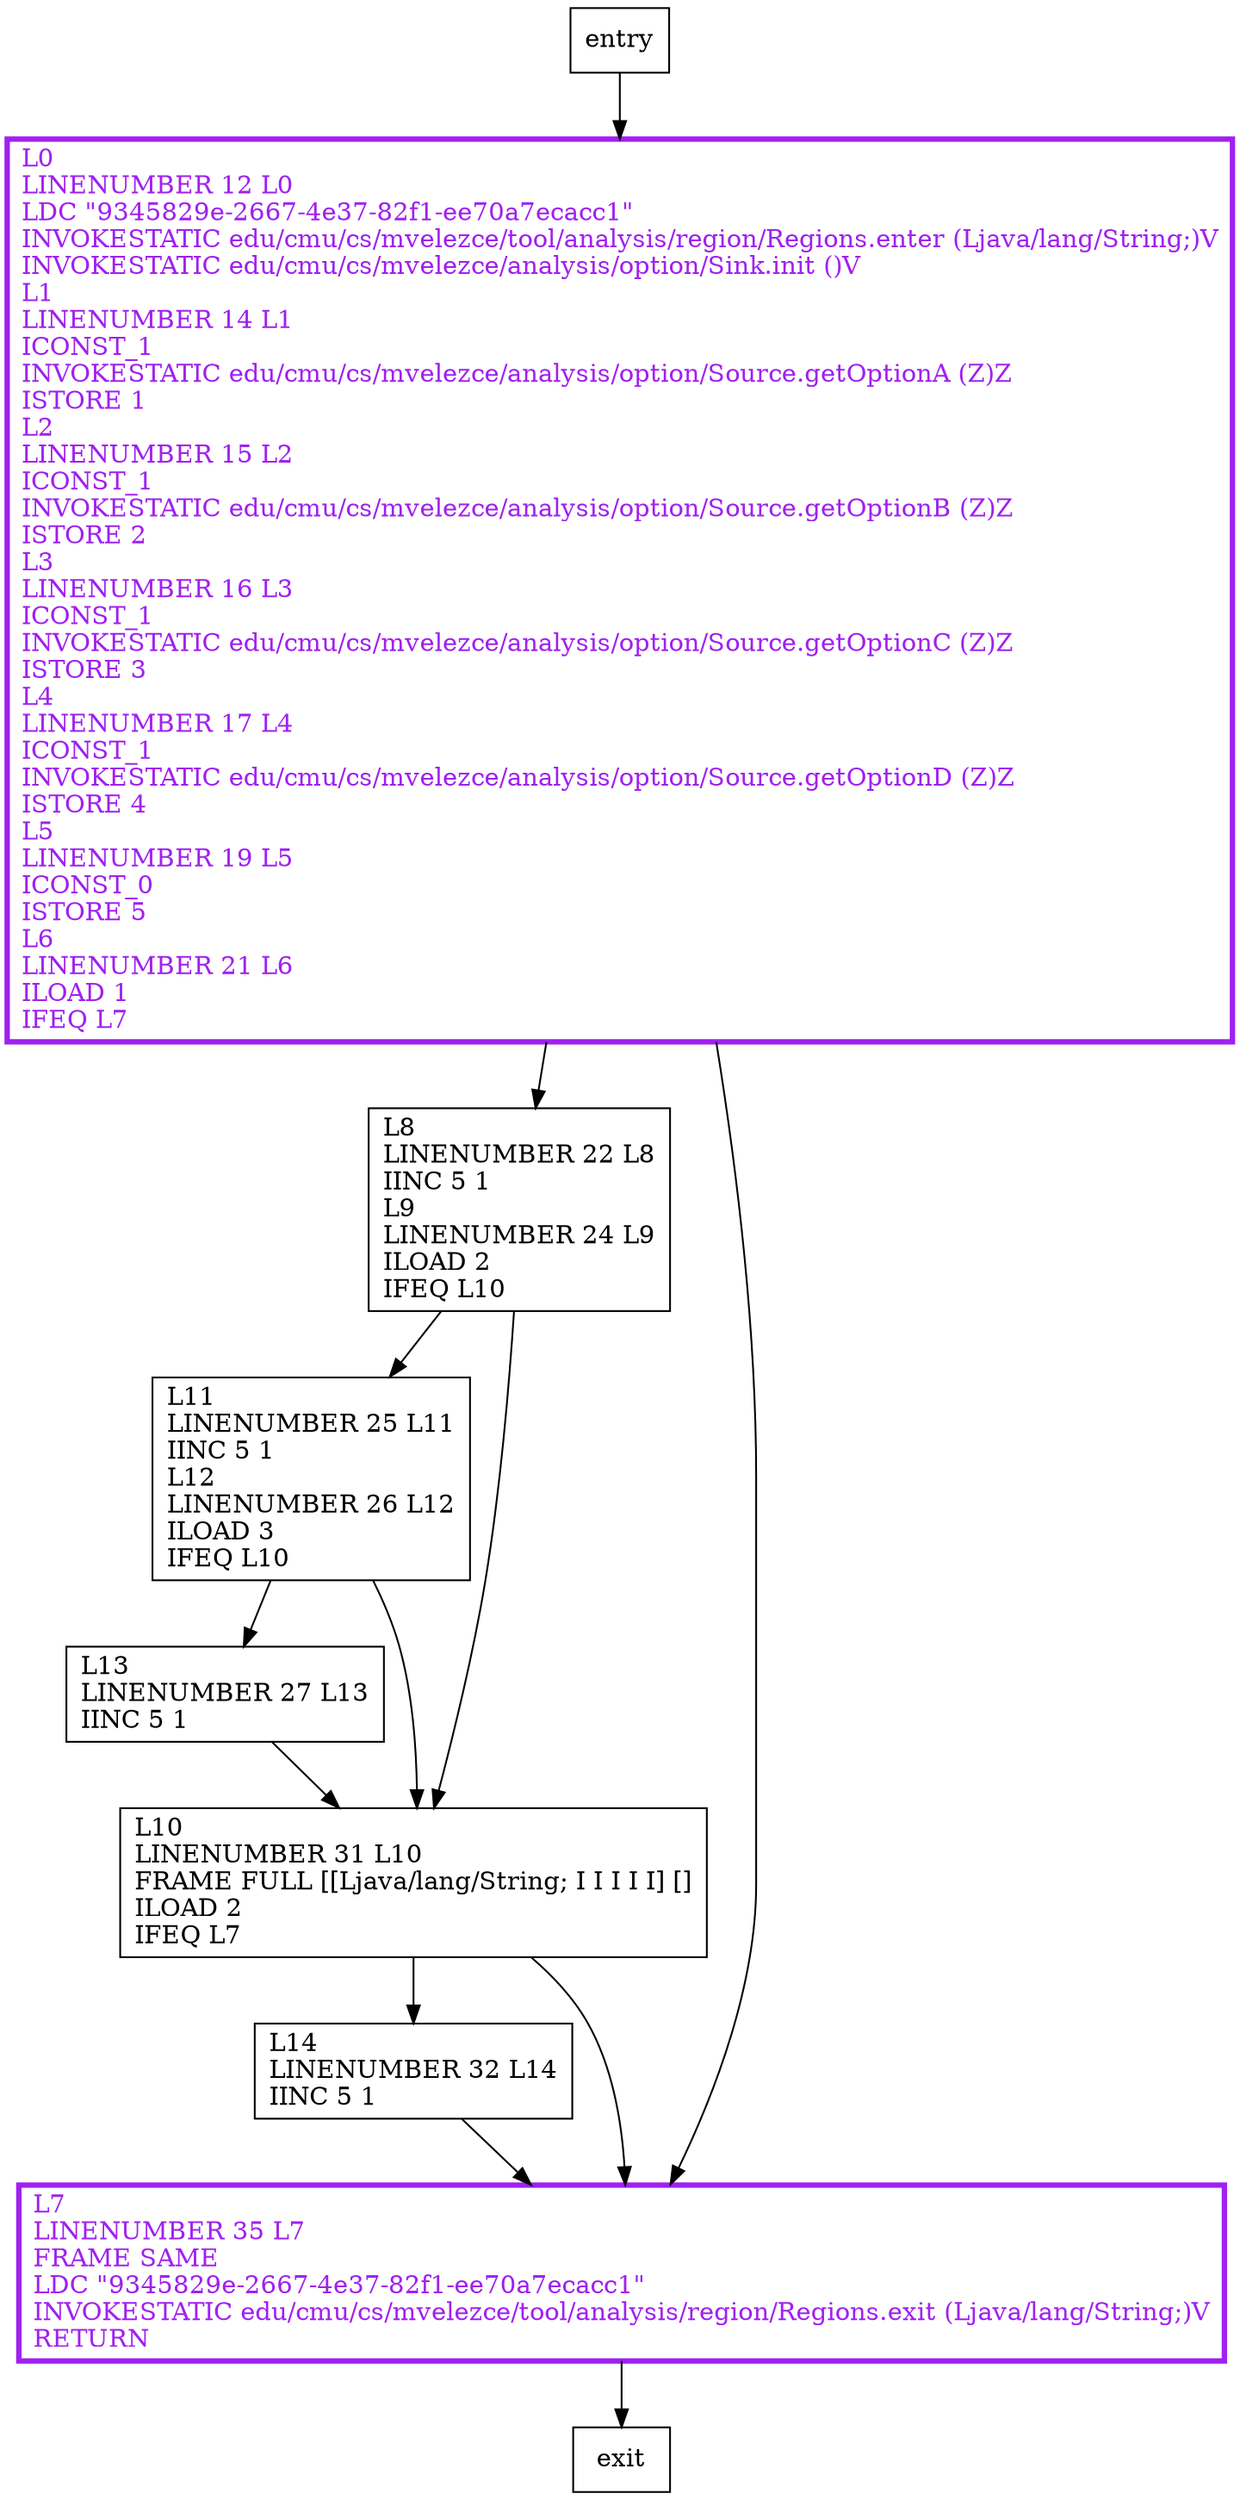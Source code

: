 digraph main {
node [shape=record];
405215542 [label="L8\lLINENUMBER 22 L8\lIINC 5 1\lL9\lLINENUMBER 24 L9\lILOAD 2\lIFEQ L10\l"];
1758008124 [label="L14\lLINENUMBER 32 L14\lIINC 5 1\l"];
1208442275 [label="L13\lLINENUMBER 27 L13\lIINC 5 1\l"];
138776324 [label="L11\lLINENUMBER 25 L11\lIINC 5 1\lL12\lLINENUMBER 26 L12\lILOAD 3\lIFEQ L10\l"];
151593342 [label="L7\lLINENUMBER 35 L7\lFRAME SAME\lLDC \"9345829e-2667-4e37-82f1-ee70a7ecacc1\"\lINVOKESTATIC edu/cmu/cs/mvelezce/tool/analysis/region/Regions.exit (Ljava/lang/String;)V\lRETURN\l"];
1617838096 [label="L10\lLINENUMBER 31 L10\lFRAME FULL [[Ljava/lang/String; I I I I I] []\lILOAD 2\lIFEQ L7\l"];
1912821769 [label="L0\lLINENUMBER 12 L0\lLDC \"9345829e-2667-4e37-82f1-ee70a7ecacc1\"\lINVOKESTATIC edu/cmu/cs/mvelezce/tool/analysis/region/Regions.enter (Ljava/lang/String;)V\lINVOKESTATIC edu/cmu/cs/mvelezce/analysis/option/Sink.init ()V\lL1\lLINENUMBER 14 L1\lICONST_1\lINVOKESTATIC edu/cmu/cs/mvelezce/analysis/option/Source.getOptionA (Z)Z\lISTORE 1\lL2\lLINENUMBER 15 L2\lICONST_1\lINVOKESTATIC edu/cmu/cs/mvelezce/analysis/option/Source.getOptionB (Z)Z\lISTORE 2\lL3\lLINENUMBER 16 L3\lICONST_1\lINVOKESTATIC edu/cmu/cs/mvelezce/analysis/option/Source.getOptionC (Z)Z\lISTORE 3\lL4\lLINENUMBER 17 L4\lICONST_1\lINVOKESTATIC edu/cmu/cs/mvelezce/analysis/option/Source.getOptionD (Z)Z\lISTORE 4\lL5\lLINENUMBER 19 L5\lICONST_0\lISTORE 5\lL6\lLINENUMBER 21 L6\lILOAD 1\lIFEQ L7\l"];
entry;
exit;
405215542 -> 138776324;
405215542 -> 1617838096;
1758008124 -> 151593342;
entry -> 1912821769;
1208442275 -> 1617838096;
138776324 -> 1208442275;
138776324 -> 1617838096;
151593342 -> exit;
1617838096 -> 1758008124;
1617838096 -> 151593342;
1912821769 -> 405215542;
1912821769 -> 151593342;
151593342[fontcolor="purple", penwidth=3, color="purple"];
1912821769[fontcolor="purple", penwidth=3, color="purple"];
}
